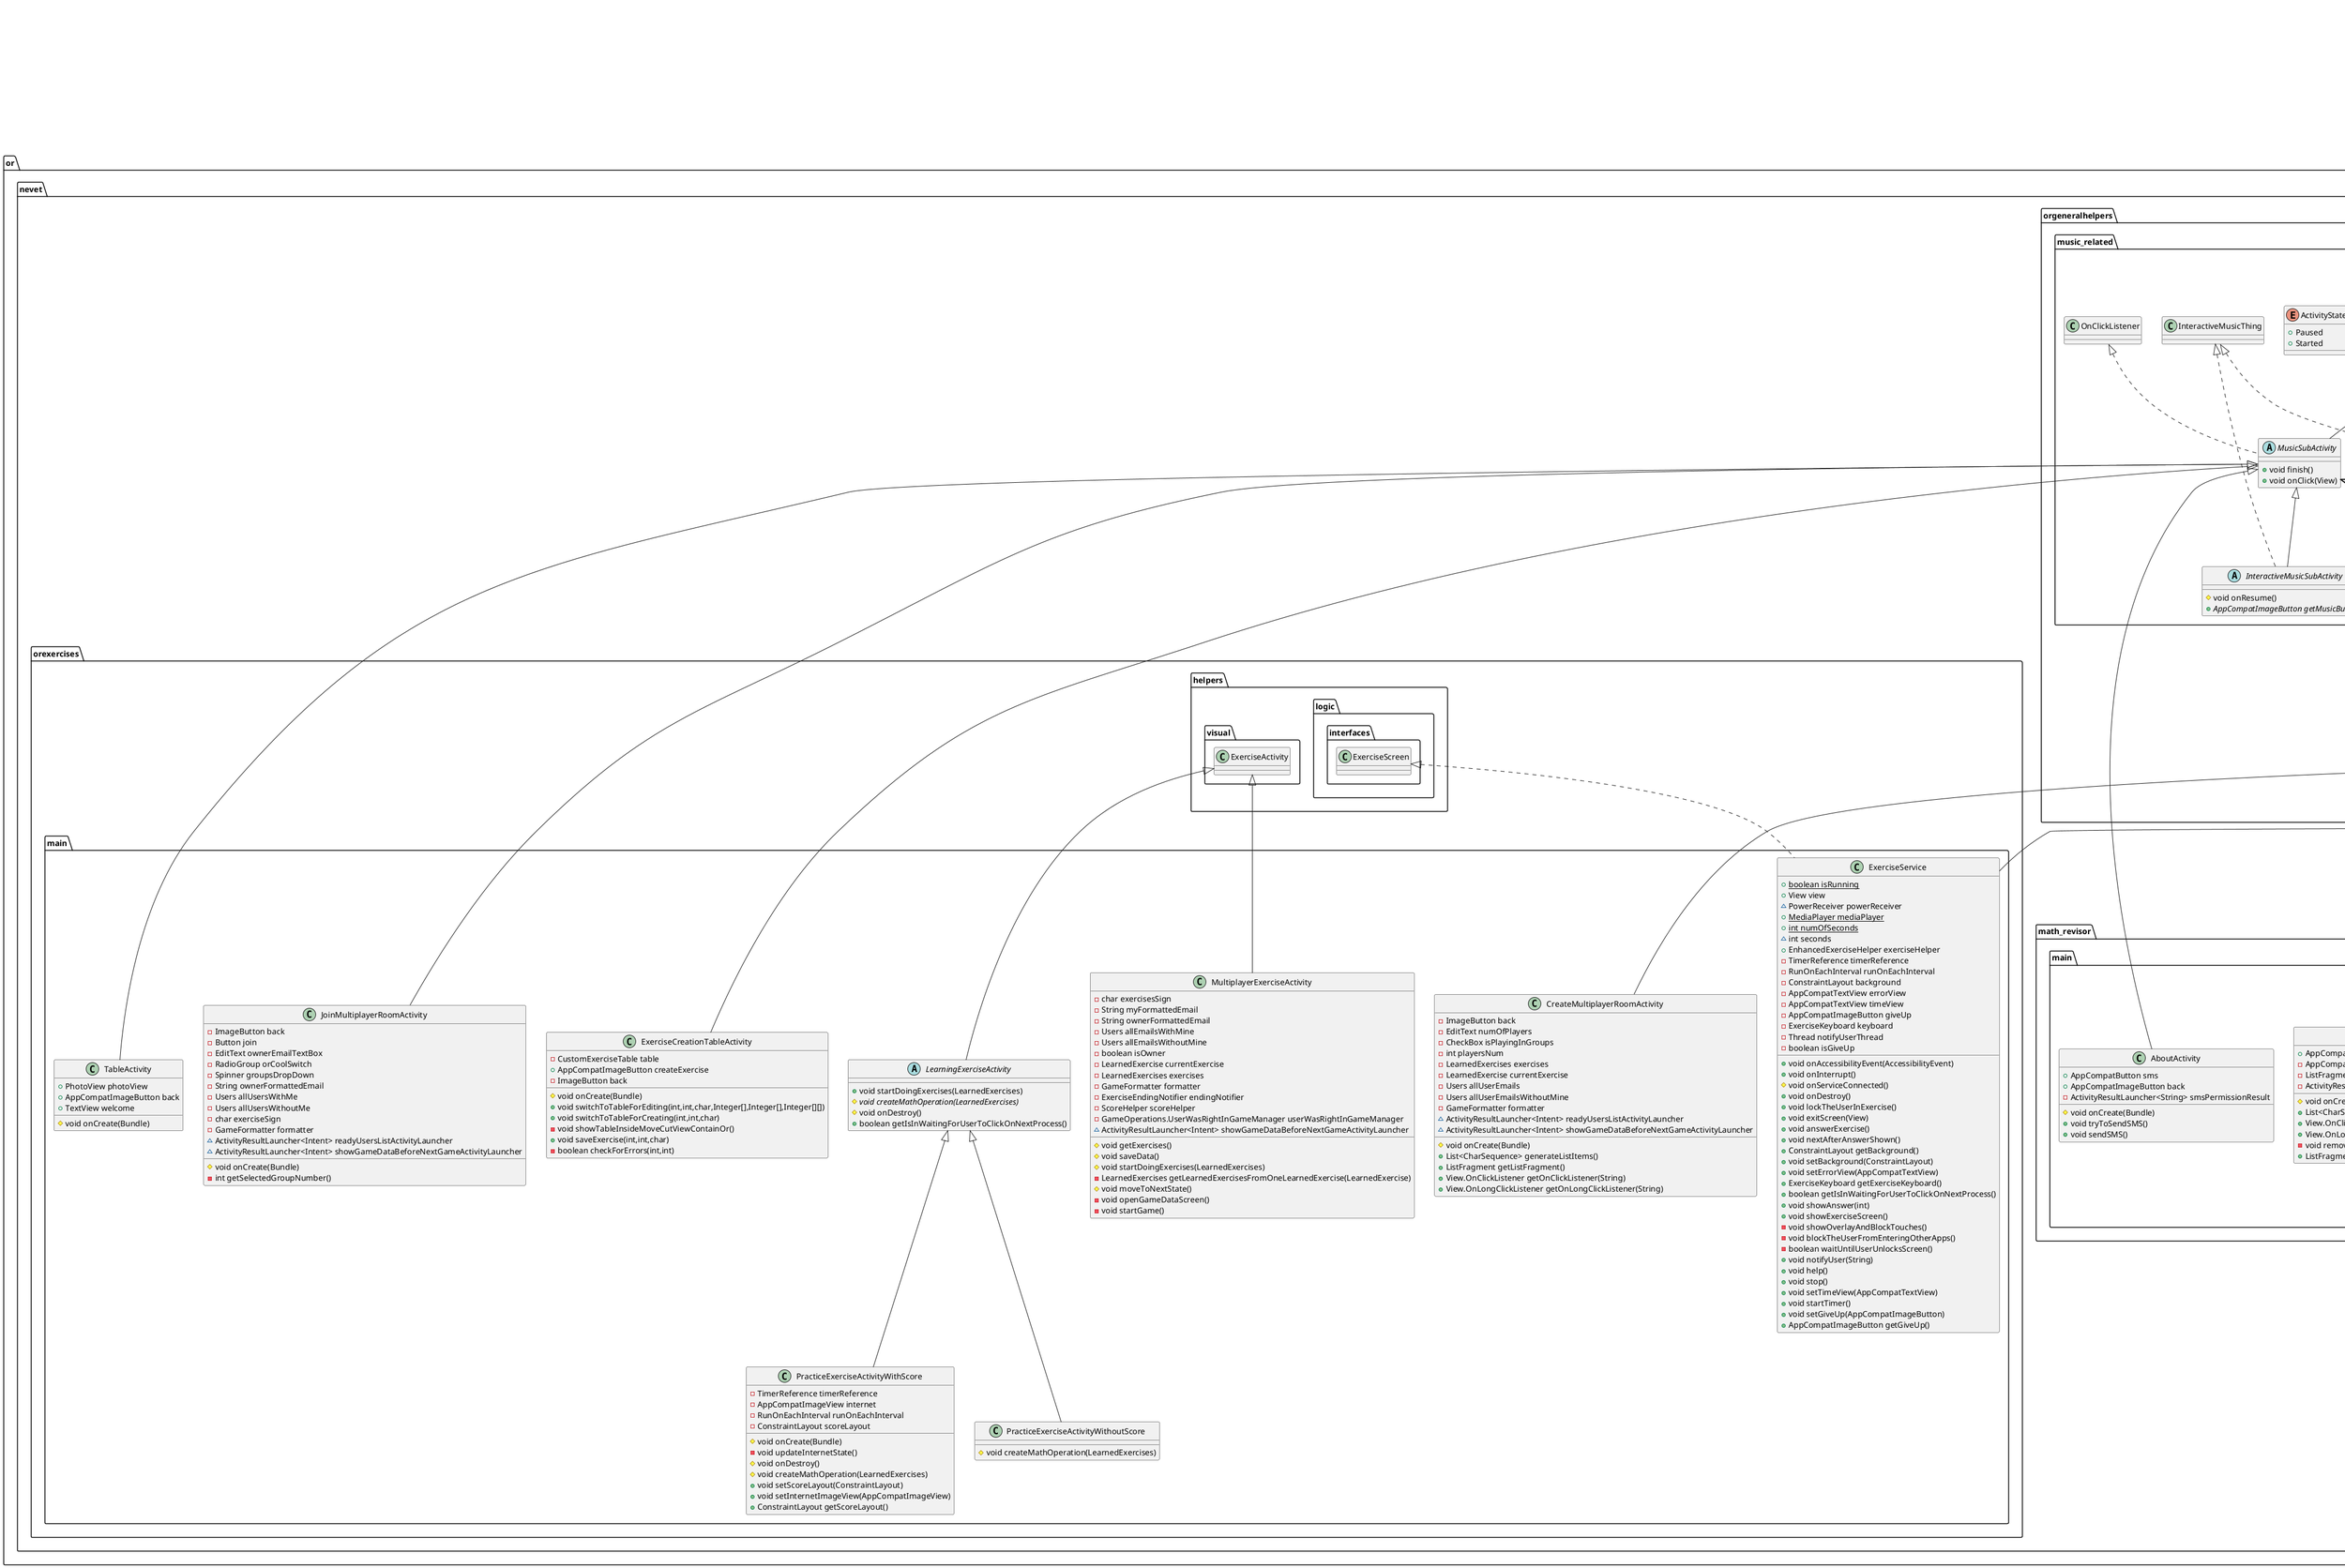 @startuml
class or.nevet.orexercises.main.CreateMultiplayerRoomActivity {
- ImageButton back
- EditText numOfPlayers
- CheckBox isPlayingInGroups
- int playersNum
- LearnedExercises exercises
- LearnedExercise currentExercise
- Users allUserEmails
- Users allUserEmailsWithoutMine
- GameFormatter formatter
~ ActivityResultLauncher<Intent> readyUsersListActivityLauncher
~ ActivityResultLauncher<Intent> showGameDataBeforeNextGameActivityLauncher
# void onCreate(Bundle)
+ List<CharSequence> generateListItems()
+ ListFragment getListFragment()
+ View.OnClickListener getOnClickListener(String)
+ View.OnLongClickListener getOnLongClickListener(String)
}
class or.nevet.math_revisor.main.CustomExerciseCreationActivity {
+ AppCompatImageButton back
+ AppCompatImageButton writeExerciseAnswers
+ AppCompatTextView instructions
+ OrOneLineAutoSizeFocusableEditText numOfLinesLeft
+ OrOneLineAutoSizeFocusableEditText numOfLinesRight
+ OrOneLineAutoSizeFocusableEditText signEditText
# void onCreate(Bundle)
+ void openExerciseCreationTable(char,int,int)
}
class or.nevet.math_revisor.main.MultiplayerActivity {
+ AppCompatImageButton back
+ Button joinRoom
+ Button createRoom
# void onCreate(Bundle)
}
class or.nevet.orexercises.main.PracticeExerciseActivityWithScore {
- TimerReference timerReference
- AppCompatImageView internet
- RunOnEachInterval runOnEachInterval
- ConstraintLayout scoreLayout
# void onCreate(Bundle)
- void updateInternetState()
# void onDestroy()
# void createMathOperation(LearnedExercises)
+ void setScoreLayout(ConstraintLayout)
+ void setInternetImageView(AppCompatImageView)
+ ConstraintLayout getScoreLayout()
}
class or.nevet.math_revisor.main.AboutActivity {
+ AppCompatButton sms
+ AppCompatImageButton back
- ActivityResultLauncher<String> smsPermissionResult
# void onCreate(Bundle)
+ void tryToSendSMS()
+ void sendSMS()
}
class or.nevet.math_revisor.main.ManageCustomExercisesActivity {
+ AppCompatImageButton back
- AppCompatImageButton addCustomExercise
- ListFragment listFragment
- ActivityResultLauncher<Intent> customExerciseCreationLauncher
# void onCreate(Bundle)
+ List<CharSequence> generateListItems()
+ View.OnClickListener getOnClickListener(String)
+ View.OnLongClickListener getOnLongClickListener(String)
- void removeExerciseAndSaveInCloudAndRefreshList(char)
+ ListFragment getListFragment()
}
abstract class or.nevet.orgeneralhelpers.music_related.MusicSubActivity {
+ void finish()
+ void onClick(View)
}
class or.nevet.math_revisor.main.SettingsActivity {
+ AppCompatImageButton back
+ AppCompatImageButton logout
+ AppCompatImageButton practiceMode
+ Spinner exercisesList
# void onCreate(Bundle)
}
abstract class or.nevet.orexercises.main.LearningExerciseActivity {
+ void startDoingExercises(LearnedExercises)
# {abstract}void createMathOperation(LearnedExercises)
# void onDestroy()
+ boolean getIsInWaitingForUserToClickOnNextProcess()
}
class or.nevet.orexercises.main.TableActivity {
+ PhotoView photoView
+ AppCompatImageButton back
+ TextView welcome
# void onCreate(Bundle)
}
class or.nevet.math_revisor.main.SignIn {
+ boolean isSignIn
+ OrOneLineAutoSizeFocusableEditText email
+ OrOneLineAutoSizeFocusableEditText password
+ OrOneLineAutoSizeFocusableEditText userName
+ AppCompatImageButton isSignInButton
+ AppCompatImageButton signInButton
+ ProgressBar progressBar
+ AppCompatTextView userNameText
+ AppCompatTextView resetPassword
# void onCreate(Bundle)
# void onDestroy()
}
abstract class or.nevet.orgeneralhelpers.graphical.activity_types.ButtonsListActivity {
+ {abstract}View.OnClickListener getOnClickListener(String)
+ {abstract}View.OnLongClickListener getOnLongClickListener(String)
}
class or.nevet.math_revisor.main.LeaderboardActivity {
+ AppCompatImageButton back
# void onCreate(Bundle)
+ List<CharSequence> generateListItems()
+ ListFragment getListFragment()
}
abstract class or.nevet.orgeneralhelpers.graphical.activity_types.InteractiveMusicAlertDialogActivity {
# void onDestroy()
+ {abstract}AlertDialog getAlertDialog()
}
class or.nevet.orexercises.main.JoinMultiplayerRoomActivity {
- ImageButton back
- Button join
- EditText ownerEmailTextBox
- RadioGroup orCoolSwitch
- Spinner groupsDropDown
- String ownerFormattedEmail
- Users allUsersWithMe
- Users allUsersWithoutMe
- char exerciseSign
- GameFormatter formatter
~ ActivityResultLauncher<Intent> readyUsersListActivityLauncher
~ ActivityResultLauncher<Intent> showGameDataBeforeNextGameActivityLauncher
# void onCreate(Bundle)
- int getSelectedGroupNumber()
}
class or.nevet.orexercises.main.ExerciseCreationTableActivity {
- CustomExerciseTable table
+ AppCompatImageButton createExercise
- ImageButton back
# void onCreate(Bundle)
+ void switchToTableForEditing(int,int,char,Integer[],Integer[],Integer[][])
+ void switchToTableForCreating(int,int,char)
- void showTableInsideMoveCutViewContainOr()
+ void saveExercise(int,int,char)
- boolean checkForErrors(int,int)
}
class or.nevet.math_revisor.main.SplashScreen {
+ ProgressBar progressBar
# void onCreate(Bundle)
# void onPause()
# void onResume()
+ void stopProgressBar()
+ void restartProgressBar()
+ ProgressBar getProgressBar()
}
class or.nevet.orexercises.main.MultiplayerExerciseActivity {
- char exercisesSign
- String myFormattedEmail
- String ownerFormattedEmail
- Users allEmailsWithMine
- Users allEmailsWithoutMine
- boolean isOwner
- LearnedExercise currentExercise
- LearnedExercises exercises
- GameFormatter formatter
- ExerciseEndingNotifier endingNotifier
- ScoreHelper scoreHelper
- GameOperations.UserWasRightInGameManager userWasRightInGameManager
~ ActivityResultLauncher<Intent> showGameDataBeforeNextGameActivityLauncher
# void getExercises()
# void saveData()
# void startDoingExercises(LearnedExercises)
- LearnedExercises getLearnedExercisesFromOneLearnedExercise(LearnedExercise)
# void moveToNextState()
- void openGameDataScreen()
- void startGame()
}
class or.nevet.math_revisor.main.MainActivity {
~ long lastClickTime
+ ImageButton multiply_button
+ ImageButton divide_button
+ ImageButton stats
+ ImageButton settings
+ AppCompatImageButton leaderboard
+ AppCompatImageButton music
+ AppCompatTextView blessing
+ ConstraintLayout navigationBar
+ LottieAnimationView info
+ AppCompatImageButton customExercises
- AlertDialog alertDialog
+ Button multiplayer
# void onCreate(Bundle)
+ boolean isTooFastDoubleClickThatWillCauseDoubleOpening()
# void onStart()
+ AppCompatImageButton getMusicButton()
- void setGreeting()
+ void onBackPressed()
+ AlertDialog getAlertDialog()
}
class or.nevet.orexercises.main.PracticeExerciseActivityWithoutScore {
# void createMathOperation(LearnedExercises)
}
abstract class or.nevet.orgeneralhelpers.graphical.activity_types.ListActivity {
- ListFragment listFragment
- boolean wasAlreadyCreated
# void onStart()
# void addItemToList(CharSequence)
+ {abstract}List<CharSequence> generateListItems()
+ {abstract}ListFragment getListFragment()
}
abstract class or.nevet.orgeneralhelpers.music_related.InteractiveMusicSubActivity {
# void onResume()
+ {abstract}AppCompatImageButton getMusicButton()
}
abstract class or.nevet.orgeneralhelpers.music_related.InteractiveMusicActivity {
# void onResume()
+ {abstract}AppCompatImageButton getMusicButton()
}
class or.nevet.orexercises.main.ExerciseService {
+ {static} boolean isRunning
+ View view
~ PowerReceiver powerReceiver
+ {static} MediaPlayer mediaPlayer
+ {static} int numOfSeconds
~ int seconds
+ EnhancedExerciseHelper exerciseHelper
- TimerReference timerReference
- RunOnEachInterval runOnEachInterval
- ConstraintLayout background
- AppCompatTextView errorView
- AppCompatTextView timeView
- AppCompatImageButton giveUp
- ExerciseKeyboard keyboard
- Thread notifyUserThread
- boolean isGiveUp
+ void onAccessibilityEvent(AccessibilityEvent)
+ void onInterrupt()
# void onServiceConnected()
+ void onDestroy()
+ void lockTheUserInExercise()
+ void exitScreen(View)
+ void answerExercise()
+ void nextAfterAnswerShown()
+ ConstraintLayout getBackground()
+ void setBackground(ConstraintLayout)
+ void setErrorView(AppCompatTextView)
+ ExerciseKeyboard getExerciseKeyboard()
+ boolean getIsInWaitingForUserToClickOnNextProcess()
+ void showAnswer(int)
+ void showExerciseScreen()
- void showOverlayAndBlockTouches()
- void blockTheUserFromEnteringOtherApps()
- boolean waitUntilUserUnlocksScreen()
+ void notifyUser(String)
+ void help()
+ void stop()
+ void setTimeView(AppCompatTextView)
+ void startTimer()
+ void setGiveUp(AppCompatImageButton)
+ AppCompatImageButton getGiveUp()
}
abstract class or.nevet.orgeneralhelpers.music_related.MusicActivity {
- ActivityState lastState
- boolean canMoveToAnotherActivity
# void onCreate(Bundle)
+ void finish()
# void onPause()
# void onStop()
+ void onAnotherActivityOpenedFromThisActivity()
+ boolean canMoveToAnotherActivity()
# void onResume()
+ ActivityState getLastState()
+ void onBackPressed()
}
enum or.nevet.orgeneralhelpers.music_related.ActivityState {
+  Paused
+  Started
}
class or.nevet.math_revisor.main.StatisticsActivity {
+ ImageButton openTableMul
+ ImageButton openTableDiv
+ ImageButton back
+ AppCompatTextView percentsMul
+ AppCompatTextView percentsDiv
# void onCreate(Bundle)
- void showProgress()
- String getLearnedPercents(int,LearnedExercises)
}


or.nevet.orgeneralhelpers.graphical.activity_types.ButtonsListActivity <|-- or.nevet.orexercises.main.CreateMultiplayerRoomActivity
or.nevet.orgeneralhelpers.music_related.MusicSubActivity <|-- or.nevet.math_revisor.main.CustomExerciseCreationActivity
or.nevet.orgeneralhelpers.music_related.MusicSubActivity <|-- or.nevet.math_revisor.main.MultiplayerActivity
or.nevet.orexercises.main.LearningExerciseActivity <|-- or.nevet.orexercises.main.PracticeExerciseActivityWithScore
or.nevet.orgeneralhelpers.music_related.MusicSubActivity <|-- or.nevet.math_revisor.main.AboutActivity
or.nevet.orgeneralhelpers.graphical.activity_types.ButtonsListActivity <|-- or.nevet.math_revisor.main.ManageCustomExercisesActivity
or.nevet.orgeneralhelpers.music_related.OnClickListener <|.. or.nevet.orgeneralhelpers.music_related.MusicSubActivity
or.nevet.orgeneralhelpers.music_related.MusicActivity <|-- or.nevet.orgeneralhelpers.music_related.MusicSubActivity
or.nevet.orgeneralhelpers.music_related.MusicSubActivity <|-- or.nevet.math_revisor.main.SettingsActivity
or.nevet.orexercises.helpers.visual.ExerciseActivity <|-- or.nevet.orexercises.main.LearningExerciseActivity
or.nevet.orgeneralhelpers.music_related.MusicSubActivity <|-- or.nevet.orexercises.main.TableActivity
androidx.appcompat.app.AppCompatActivity <|-- or.nevet.math_revisor.main.SignIn
or.nevet.orgeneralhelpers.graphical.activity_types.ListActivity <|-- or.nevet.orgeneralhelpers.graphical.activity_types.ButtonsListActivity
or.nevet.orgeneralhelpers.graphical.activity_types.ListActivity <|-- or.nevet.math_revisor.main.LeaderboardActivity
or.nevet.orgeneralhelpers.music_related.InteractiveMusicActivity <|-- or.nevet.orgeneralhelpers.graphical.activity_types.InteractiveMusicAlertDialogActivity
or.nevet.orgeneralhelpers.music_related.MusicSubActivity <|-- or.nevet.orexercises.main.JoinMultiplayerRoomActivity
or.nevet.orgeneralhelpers.music_related.MusicSubActivity <|-- or.nevet.orexercises.main.ExerciseCreationTableActivity
or.nevet.orgeneralhelpers.graphical.graphical_concepts.LoadingComponent <|.. or.nevet.math_revisor.main.SplashScreen
androidx.appcompat.app.AppCompatActivity <|-- or.nevet.math_revisor.main.SplashScreen
or.nevet.orexercises.helpers.visual.ExerciseActivity <|-- or.nevet.orexercises.main.MultiplayerExerciseActivity
or.nevet.orgeneralhelpers.graphical.activity_types.InteractiveMusicAlertDialogActivity <|-- or.nevet.math_revisor.main.MainActivity
or.nevet.orexercises.main.LearningExerciseActivity <|-- or.nevet.orexercises.main.PracticeExerciseActivityWithoutScore
or.nevet.orgeneralhelpers.music_related.MusicSubActivity <|-- or.nevet.orgeneralhelpers.graphical.activity_types.ListActivity
or.nevet.orgeneralhelpers.music_related.InteractiveMusicThing <|.. or.nevet.orgeneralhelpers.music_related.InteractiveMusicSubActivity
or.nevet.orgeneralhelpers.music_related.MusicSubActivity <|-- or.nevet.orgeneralhelpers.music_related.InteractiveMusicSubActivity
or.nevet.orgeneralhelpers.music_related.InteractiveMusicThing <|.. or.nevet.orgeneralhelpers.music_related.InteractiveMusicActivity
or.nevet.orgeneralhelpers.music_related.MusicActivity <|-- or.nevet.orgeneralhelpers.music_related.InteractiveMusicActivity
or.nevet.orexercises.helpers.logic.interfaces.ExerciseScreen <|.. or.nevet.orexercises.main.ExerciseService
android.accessibilityservice.AccessibilityService <|-- or.nevet.orexercises.main.ExerciseService
androidx.appcompat.app.AppCompatActivity <|-- or.nevet.orgeneralhelpers.music_related.MusicActivity
or.nevet.orgeneralhelpers.music_related.MusicSubActivity <|-- or.nevet.math_revisor.main.StatisticsActivity
@enduml